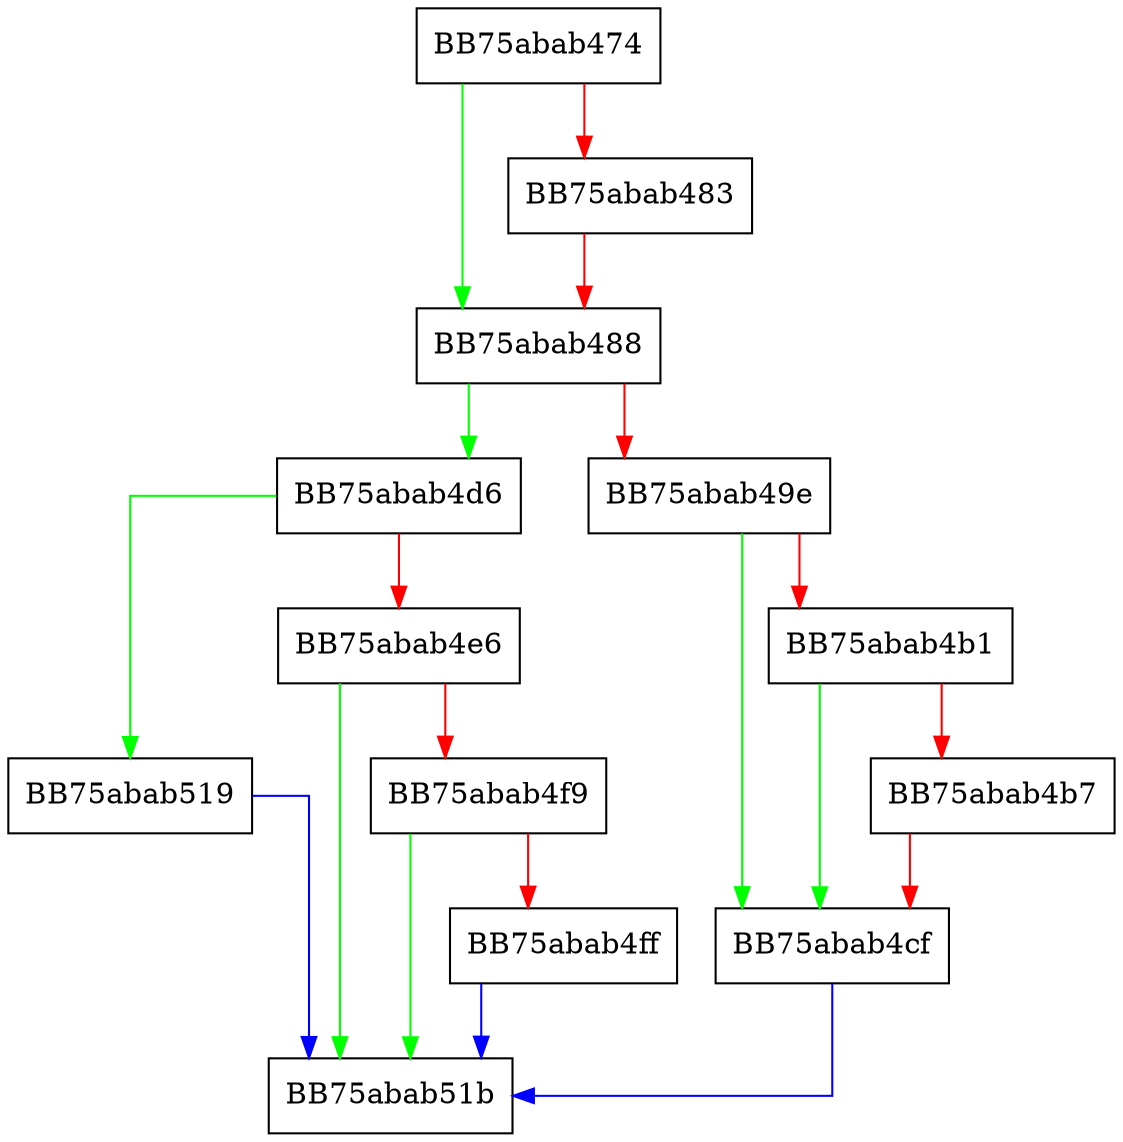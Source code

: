 digraph ModMonQueryPolicies {
  node [shape="box"];
  graph [splines=ortho];
  BB75abab474 -> BB75abab488 [color="green"];
  BB75abab474 -> BB75abab483 [color="red"];
  BB75abab483 -> BB75abab488 [color="red"];
  BB75abab488 -> BB75abab4d6 [color="green"];
  BB75abab488 -> BB75abab49e [color="red"];
  BB75abab49e -> BB75abab4cf [color="green"];
  BB75abab49e -> BB75abab4b1 [color="red"];
  BB75abab4b1 -> BB75abab4cf [color="green"];
  BB75abab4b1 -> BB75abab4b7 [color="red"];
  BB75abab4b7 -> BB75abab4cf [color="red"];
  BB75abab4cf -> BB75abab51b [color="blue"];
  BB75abab4d6 -> BB75abab519 [color="green"];
  BB75abab4d6 -> BB75abab4e6 [color="red"];
  BB75abab4e6 -> BB75abab51b [color="green"];
  BB75abab4e6 -> BB75abab4f9 [color="red"];
  BB75abab4f9 -> BB75abab51b [color="green"];
  BB75abab4f9 -> BB75abab4ff [color="red"];
  BB75abab4ff -> BB75abab51b [color="blue"];
  BB75abab519 -> BB75abab51b [color="blue"];
}